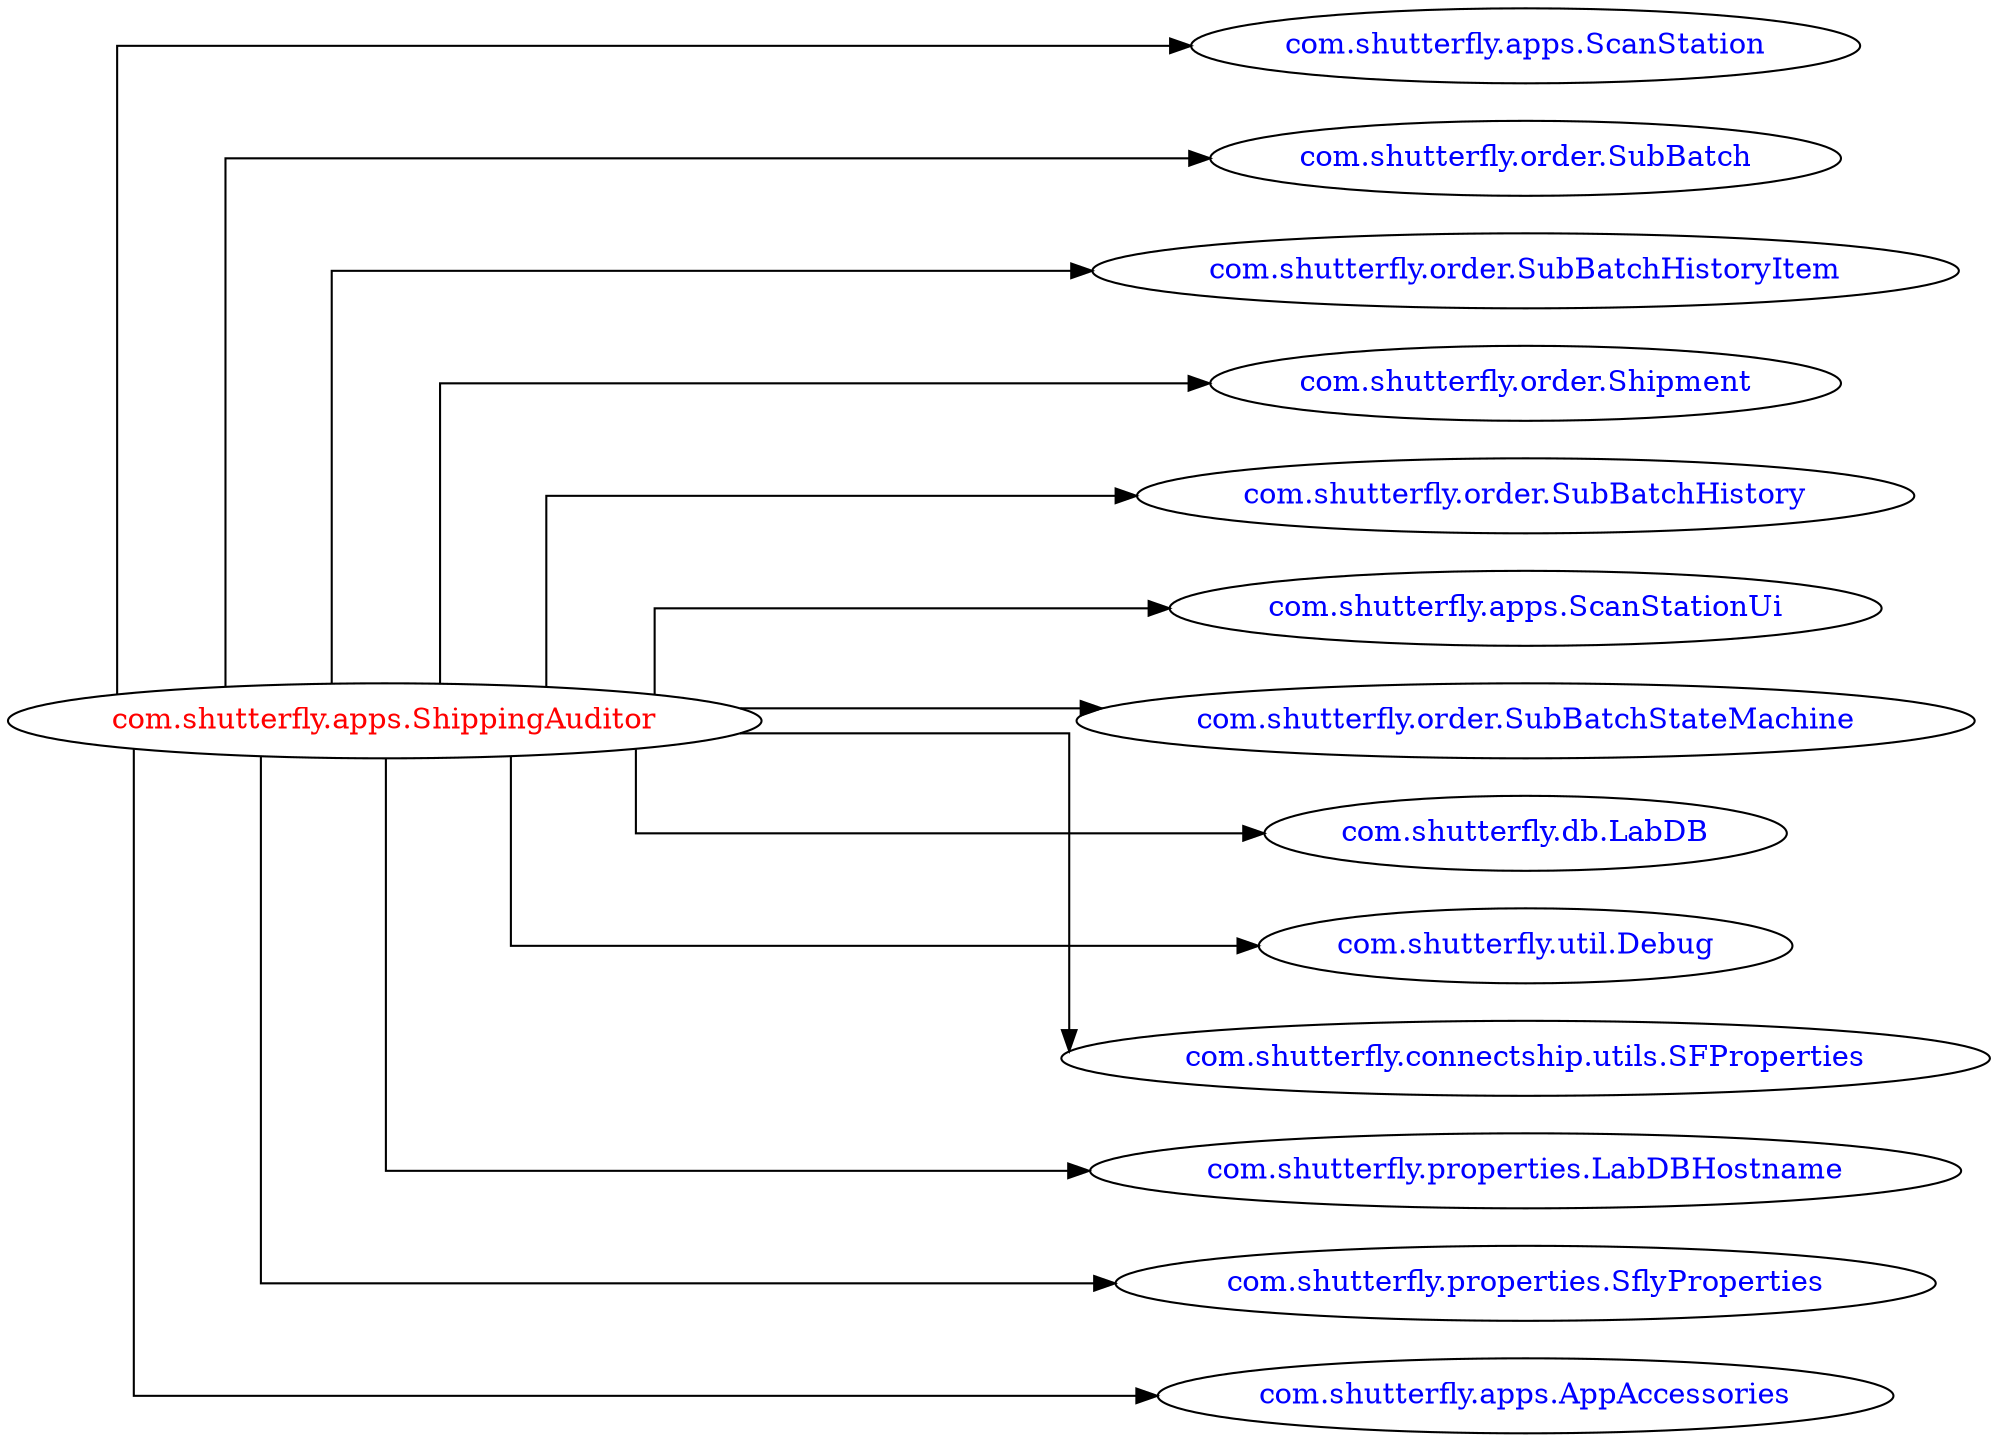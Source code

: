digraph dependencyGraph {
 concentrate=true;
 ranksep="2.0";
 rankdir="LR"; 
 splines="ortho";
"com.shutterfly.apps.ShippingAuditor" [fontcolor="red"];
"com.shutterfly.apps.ScanStation" [ fontcolor="blue" ];
"com.shutterfly.apps.ShippingAuditor"->"com.shutterfly.apps.ScanStation";
"com.shutterfly.order.SubBatch" [ fontcolor="blue" ];
"com.shutterfly.apps.ShippingAuditor"->"com.shutterfly.order.SubBatch";
"com.shutterfly.order.SubBatchHistoryItem" [ fontcolor="blue" ];
"com.shutterfly.apps.ShippingAuditor"->"com.shutterfly.order.SubBatchHistoryItem";
"com.shutterfly.order.Shipment" [ fontcolor="blue" ];
"com.shutterfly.apps.ShippingAuditor"->"com.shutterfly.order.Shipment";
"com.shutterfly.order.SubBatchHistory" [ fontcolor="blue" ];
"com.shutterfly.apps.ShippingAuditor"->"com.shutterfly.order.SubBatchHistory";
"com.shutterfly.apps.ScanStationUi" [ fontcolor="blue" ];
"com.shutterfly.apps.ShippingAuditor"->"com.shutterfly.apps.ScanStationUi";
"com.shutterfly.order.SubBatchStateMachine" [ fontcolor="blue" ];
"com.shutterfly.apps.ShippingAuditor"->"com.shutterfly.order.SubBatchStateMachine";
"com.shutterfly.db.LabDB" [ fontcolor="blue" ];
"com.shutterfly.apps.ShippingAuditor"->"com.shutterfly.db.LabDB";
"com.shutterfly.util.Debug" [ fontcolor="blue" ];
"com.shutterfly.apps.ShippingAuditor"->"com.shutterfly.util.Debug";
"com.shutterfly.connectship.utils.SFProperties" [ fontcolor="blue" ];
"com.shutterfly.apps.ShippingAuditor"->"com.shutterfly.connectship.utils.SFProperties";
"com.shutterfly.properties.LabDBHostname" [ fontcolor="blue" ];
"com.shutterfly.apps.ShippingAuditor"->"com.shutterfly.properties.LabDBHostname";
"com.shutterfly.properties.SflyProperties" [ fontcolor="blue" ];
"com.shutterfly.apps.ShippingAuditor"->"com.shutterfly.properties.SflyProperties";
"com.shutterfly.apps.AppAccessories" [ fontcolor="blue" ];
"com.shutterfly.apps.ShippingAuditor"->"com.shutterfly.apps.AppAccessories";
}